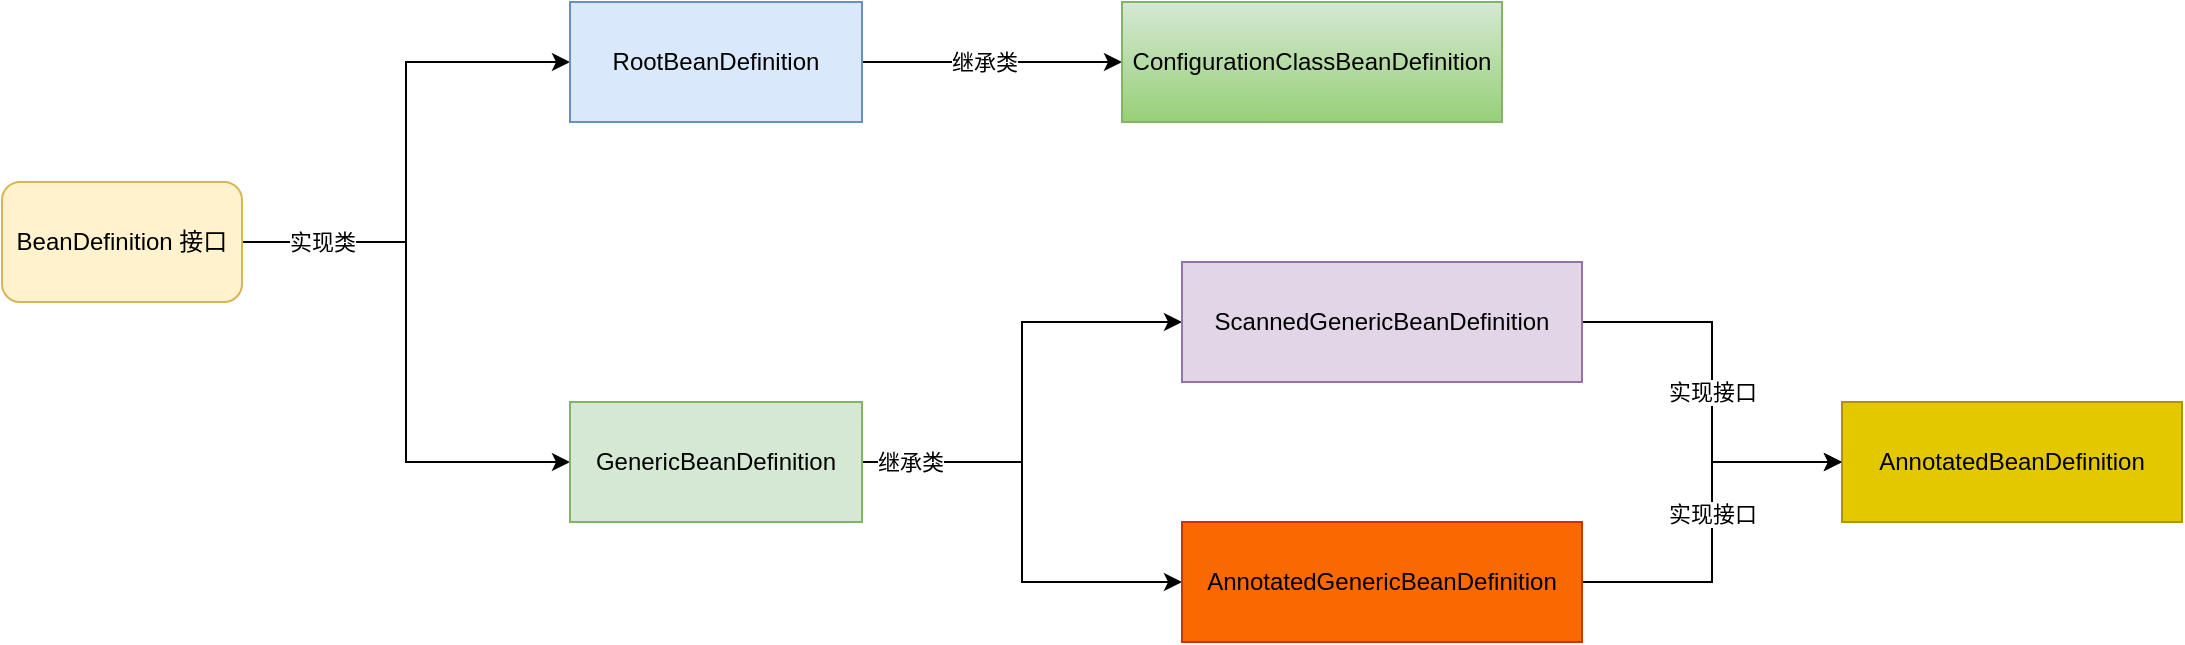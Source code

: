 <mxfile version="20.3.0" type="github"><diagram id="8ZZSZFjmcKmjLI1x13Ip" name="第 1 页"><mxGraphModel dx="927" dy="596" grid="1" gridSize="10" guides="1" tooltips="1" connect="1" arrows="1" fold="1" page="1" pageScale="1" pageWidth="827" pageHeight="1169" math="0" shadow="0"><root><mxCell id="0"/><mxCell id="1" parent="0"/><mxCell id="vP8b9Nl9QDHJOOFxNyJQ-9" style="edgeStyle=orthogonalEdgeStyle;rounded=0;orthogonalLoop=1;jettySize=auto;html=1;entryX=0;entryY=0.5;entryDx=0;entryDy=0;" edge="1" parent="1" source="vP8b9Nl9QDHJOOFxNyJQ-1" target="vP8b9Nl9QDHJOOFxNyJQ-8"><mxGeometry relative="1" as="geometry"/></mxCell><mxCell id="vP8b9Nl9QDHJOOFxNyJQ-11" style="edgeStyle=orthogonalEdgeStyle;rounded=0;orthogonalLoop=1;jettySize=auto;html=1;entryX=0;entryY=0.5;entryDx=0;entryDy=0;" edge="1" parent="1" source="vP8b9Nl9QDHJOOFxNyJQ-1" target="vP8b9Nl9QDHJOOFxNyJQ-10"><mxGeometry relative="1" as="geometry"/></mxCell><mxCell id="vP8b9Nl9QDHJOOFxNyJQ-12" value="实现类" style="edgeLabel;html=1;align=center;verticalAlign=middle;resizable=0;points=[];" vertex="1" connectable="0" parent="vP8b9Nl9QDHJOOFxNyJQ-11"><mxGeometry x="-0.712" relative="1" as="geometry"><mxPoint as="offset"/></mxGeometry></mxCell><mxCell id="vP8b9Nl9QDHJOOFxNyJQ-1" value="BeanDefinition 接口" style="rounded=1;whiteSpace=wrap;html=1;fillColor=#fff2cc;strokeColor=#d6b656;" vertex="1" parent="1"><mxGeometry x="10" y="220" width="120" height="60" as="geometry"/></mxCell><mxCell id="vP8b9Nl9QDHJOOFxNyJQ-48" value="" style="edgeStyle=orthogonalEdgeStyle;rounded=0;orthogonalLoop=1;jettySize=auto;html=1;" edge="1" parent="1" source="vP8b9Nl9QDHJOOFxNyJQ-8" target="vP8b9Nl9QDHJOOFxNyJQ-47"><mxGeometry relative="1" as="geometry"/></mxCell><mxCell id="vP8b9Nl9QDHJOOFxNyJQ-51" value="继承类" style="edgeLabel;html=1;align=center;verticalAlign=middle;resizable=0;points=[];" vertex="1" connectable="0" parent="vP8b9Nl9QDHJOOFxNyJQ-48"><mxGeometry x="-0.069" relative="1" as="geometry"><mxPoint as="offset"/></mxGeometry></mxCell><mxCell id="vP8b9Nl9QDHJOOFxNyJQ-8" value="&lt;div style=&quot;text-align: start;&quot;&gt;&lt;span style=&quot;background-color: initial;&quot;&gt;RootBeanDefinition&lt;/span&gt;&lt;/div&gt;" style="rounded=0;whiteSpace=wrap;html=1;fillColor=#dae8fc;strokeColor=#6c8ebf;" vertex="1" parent="1"><mxGeometry x="294" y="130" width="146" height="60" as="geometry"/></mxCell><mxCell id="vP8b9Nl9QDHJOOFxNyJQ-41" style="edgeStyle=orthogonalEdgeStyle;rounded=0;orthogonalLoop=1;jettySize=auto;html=1;entryX=0;entryY=0.5;entryDx=0;entryDy=0;" edge="1" parent="1" source="vP8b9Nl9QDHJOOFxNyJQ-10" target="vP8b9Nl9QDHJOOFxNyJQ-20"><mxGeometry relative="1" as="geometry"/></mxCell><mxCell id="vP8b9Nl9QDHJOOFxNyJQ-42" style="edgeStyle=orthogonalEdgeStyle;rounded=0;orthogonalLoop=1;jettySize=auto;html=1;entryX=0;entryY=0.5;entryDx=0;entryDy=0;" edge="1" parent="1" source="vP8b9Nl9QDHJOOFxNyJQ-10" target="vP8b9Nl9QDHJOOFxNyJQ-37"><mxGeometry relative="1" as="geometry"/></mxCell><mxCell id="vP8b9Nl9QDHJOOFxNyJQ-43" value="继承类" style="edgeLabel;html=1;align=center;verticalAlign=middle;resizable=0;points=[];" vertex="1" connectable="0" parent="vP8b9Nl9QDHJOOFxNyJQ-42"><mxGeometry x="-0.781" relative="1" as="geometry"><mxPoint as="offset"/></mxGeometry></mxCell><mxCell id="vP8b9Nl9QDHJOOFxNyJQ-10" value="GenericBeanDefinition" style="rounded=0;whiteSpace=wrap;html=1;fillColor=#d5e8d4;strokeColor=#82b366;" vertex="1" parent="1"><mxGeometry x="294" y="330" width="146" height="60" as="geometry"/></mxCell><mxCell id="vP8b9Nl9QDHJOOFxNyJQ-36" value="实现接口" style="edgeStyle=orthogonalEdgeStyle;rounded=0;orthogonalLoop=1;jettySize=auto;html=1;entryX=0;entryY=0.5;entryDx=0;entryDy=0;" edge="1" parent="1" source="vP8b9Nl9QDHJOOFxNyJQ-20" target="vP8b9Nl9QDHJOOFxNyJQ-35"><mxGeometry relative="1" as="geometry"/></mxCell><mxCell id="vP8b9Nl9QDHJOOFxNyJQ-20" value="ScannedGenericBeanDefinition" style="whiteSpace=wrap;html=1;fillColor=#e1d5e7;strokeColor=#9673a6;rounded=0;" vertex="1" parent="1"><mxGeometry x="600" y="260" width="200" height="60" as="geometry"/></mxCell><mxCell id="vP8b9Nl9QDHJOOFxNyJQ-35" value="AnnotatedBeanDefinition" style="whiteSpace=wrap;html=1;fillColor=#e3c800;strokeColor=#B09500;rounded=0;fontColor=#000000;" vertex="1" parent="1"><mxGeometry x="930" y="330" width="170" height="60" as="geometry"/></mxCell><mxCell id="vP8b9Nl9QDHJOOFxNyJQ-45" style="edgeStyle=orthogonalEdgeStyle;rounded=0;orthogonalLoop=1;jettySize=auto;html=1;entryX=0;entryY=0.5;entryDx=0;entryDy=0;" edge="1" parent="1" source="vP8b9Nl9QDHJOOFxNyJQ-37" target="vP8b9Nl9QDHJOOFxNyJQ-35"><mxGeometry relative="1" as="geometry"/></mxCell><mxCell id="vP8b9Nl9QDHJOOFxNyJQ-46" value="实现接口" style="edgeLabel;html=1;align=center;verticalAlign=middle;resizable=0;points=[];" vertex="1" connectable="0" parent="vP8b9Nl9QDHJOOFxNyJQ-45"><mxGeometry x="0.048" relative="1" as="geometry"><mxPoint as="offset"/></mxGeometry></mxCell><mxCell id="vP8b9Nl9QDHJOOFxNyJQ-37" value="AnnotatedGenericBeanDefinition" style="whiteSpace=wrap;html=1;fillColor=#fa6800;strokeColor=#C73500;rounded=0;fontColor=#000000;" vertex="1" parent="1"><mxGeometry x="600" y="390" width="200" height="60" as="geometry"/></mxCell><mxCell id="vP8b9Nl9QDHJOOFxNyJQ-47" value="ConfigurationClassBeanDefinition" style="whiteSpace=wrap;html=1;fillColor=#d5e8d4;strokeColor=#82b366;rounded=0;gradientColor=#97d077;" vertex="1" parent="1"><mxGeometry x="570" y="130" width="190" height="60" as="geometry"/></mxCell></root></mxGraphModel></diagram></mxfile>
